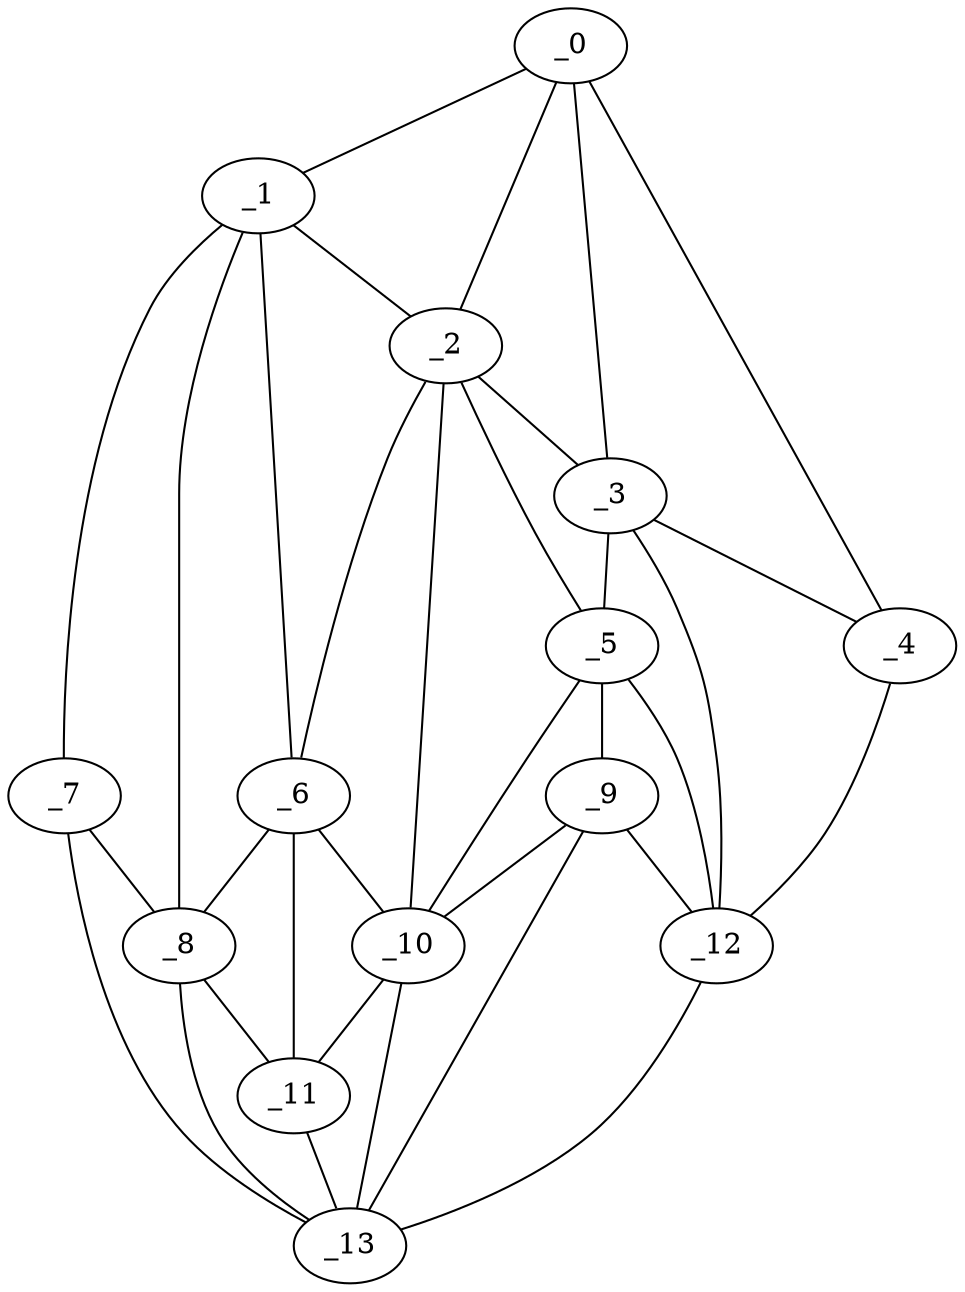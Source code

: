 graph "obj75__270.gxl" {
	_0	 [x=46,
		y=20];
	_1	 [x=54,
		y=8];
	_0 -- _1	 [valence=1];
	_2	 [x=67,
		y=37];
	_0 -- _2	 [valence=1];
	_3	 [x=71,
		y=62];
	_0 -- _3	 [valence=2];
	_4	 [x=71,
		y=75];
	_0 -- _4	 [valence=1];
	_1 -- _2	 [valence=2];
	_6	 [x=77,
		y=31];
	_1 -- _6	 [valence=1];
	_7	 [x=81,
		y=17];
	_1 -- _7	 [valence=1];
	_8	 [x=81,
		y=22];
	_1 -- _8	 [valence=2];
	_2 -- _3	 [valence=2];
	_5	 [x=73,
		y=51];
	_2 -- _5	 [valence=1];
	_2 -- _6	 [valence=2];
	_10	 [x=82,
		y=42];
	_2 -- _10	 [valence=2];
	_3 -- _4	 [valence=1];
	_3 -- _5	 [valence=2];
	_12	 [x=85,
		y=63];
	_3 -- _12	 [valence=2];
	_4 -- _12	 [valence=1];
	_9	 [x=81,
		y=49];
	_5 -- _9	 [valence=1];
	_5 -- _10	 [valence=2];
	_5 -- _12	 [valence=1];
	_6 -- _8	 [valence=2];
	_6 -- _10	 [valence=2];
	_11	 [x=84,
		y=34];
	_6 -- _11	 [valence=2];
	_7 -- _8	 [valence=2];
	_13	 [x=91,
		y=33];
	_7 -- _13	 [valence=1];
	_8 -- _11	 [valence=1];
	_8 -- _13	 [valence=2];
	_9 -- _10	 [valence=1];
	_9 -- _12	 [valence=2];
	_9 -- _13	 [valence=2];
	_10 -- _11	 [valence=1];
	_10 -- _13	 [valence=2];
	_11 -- _13	 [valence=2];
	_12 -- _13	 [valence=1];
}
